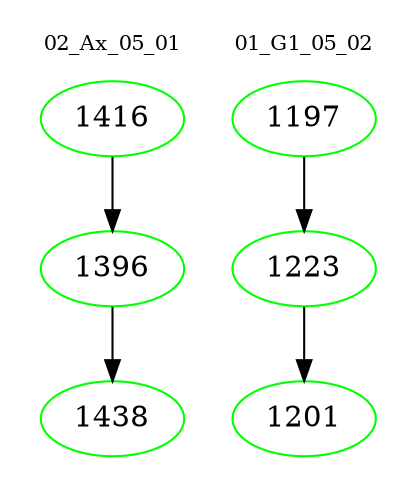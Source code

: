 digraph{
subgraph cluster_0 {
color = white
label = "02_Ax_05_01";
fontsize=10;
T0_1416 [label="1416", color="green"]
T0_1416 -> T0_1396 [color="black"]
T0_1396 [label="1396", color="green"]
T0_1396 -> T0_1438 [color="black"]
T0_1438 [label="1438", color="green"]
}
subgraph cluster_1 {
color = white
label = "01_G1_05_02";
fontsize=10;
T1_1197 [label="1197", color="green"]
T1_1197 -> T1_1223 [color="black"]
T1_1223 [label="1223", color="green"]
T1_1223 -> T1_1201 [color="black"]
T1_1201 [label="1201", color="green"]
}
}
